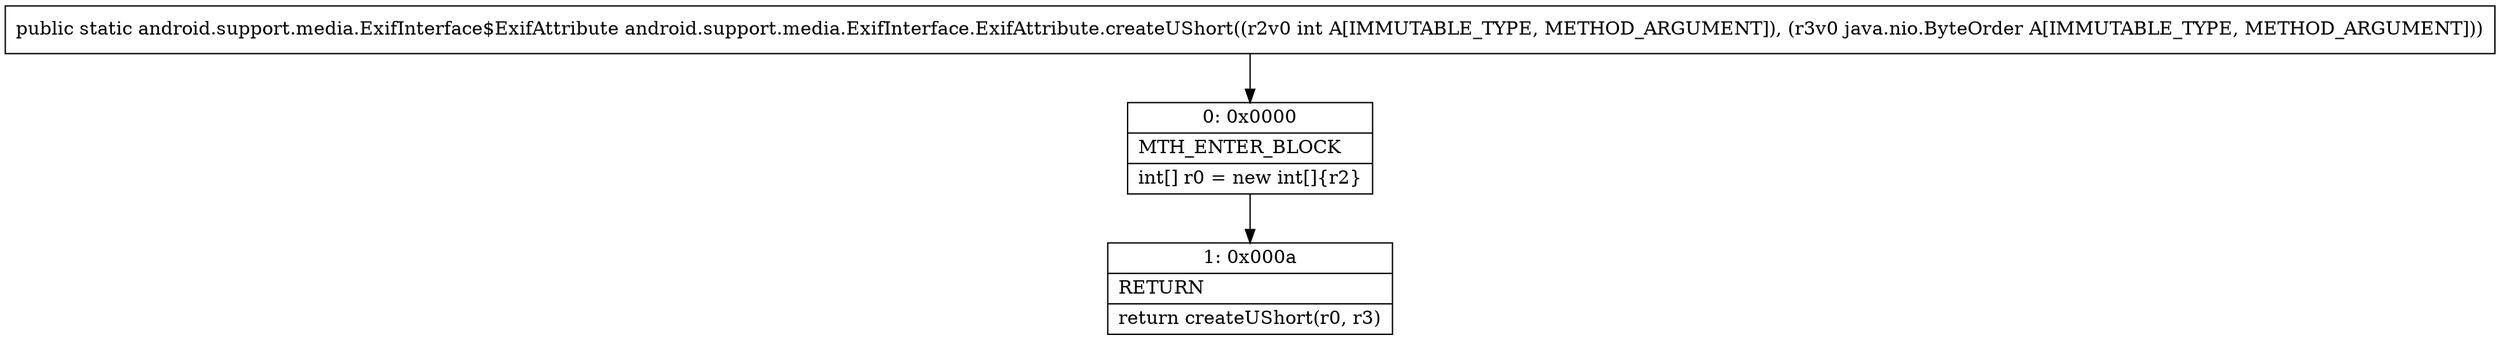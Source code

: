 digraph "CFG forandroid.support.media.ExifInterface.ExifAttribute.createUShort(ILjava\/nio\/ByteOrder;)Landroid\/support\/media\/ExifInterface$ExifAttribute;" {
Node_0 [shape=record,label="{0\:\ 0x0000|MTH_ENTER_BLOCK\l|int[] r0 = new int[]\{r2\}\l}"];
Node_1 [shape=record,label="{1\:\ 0x000a|RETURN\l|return createUShort(r0, r3)\l}"];
MethodNode[shape=record,label="{public static android.support.media.ExifInterface$ExifAttribute android.support.media.ExifInterface.ExifAttribute.createUShort((r2v0 int A[IMMUTABLE_TYPE, METHOD_ARGUMENT]), (r3v0 java.nio.ByteOrder A[IMMUTABLE_TYPE, METHOD_ARGUMENT])) }"];
MethodNode -> Node_0;
Node_0 -> Node_1;
}


